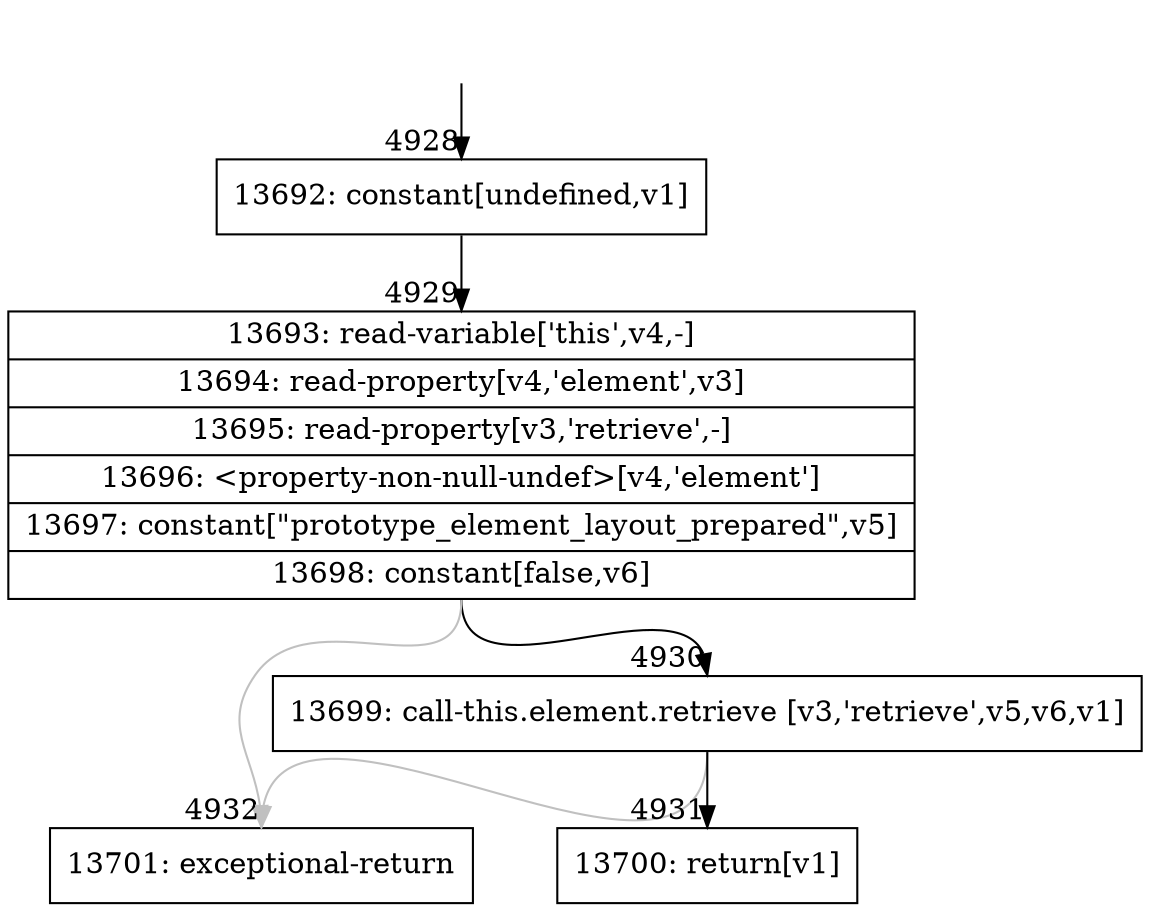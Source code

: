 digraph {
rankdir="TD"
BB_entry387[shape=none,label=""];
BB_entry387 -> BB4928 [tailport=s, headport=n, headlabel="    4928"]
BB4928 [shape=record label="{13692: constant[undefined,v1]}" ] 
BB4928 -> BB4929 [tailport=s, headport=n, headlabel="      4929"]
BB4929 [shape=record label="{13693: read-variable['this',v4,-]|13694: read-property[v4,'element',v3]|13695: read-property[v3,'retrieve',-]|13696: \<property-non-null-undef\>[v4,'element']|13697: constant[\"prototype_element_layout_prepared\",v5]|13698: constant[false,v6]}" ] 
BB4929 -> BB4930 [tailport=s, headport=n, headlabel="      4930"]
BB4929 -> BB4932 [tailport=s, headport=n, color=gray, headlabel="      4932"]
BB4930 [shape=record label="{13699: call-this.element.retrieve [v3,'retrieve',v5,v6,v1]}" ] 
BB4930 -> BB4931 [tailport=s, headport=n, headlabel="      4931"]
BB4930 -> BB4932 [tailport=s, headport=n, color=gray]
BB4931 [shape=record label="{13700: return[v1]}" ] 
BB4932 [shape=record label="{13701: exceptional-return}" ] 
//#$~ 3726
}
